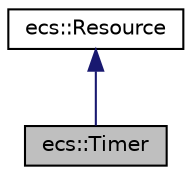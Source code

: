 digraph "ecs::Timer"
{
 // LATEX_PDF_SIZE
  edge [fontname="Helvetica",fontsize="10",labelfontname="Helvetica",labelfontsize="10"];
  node [fontname="Helvetica",fontsize="10",shape=record];
  Node1 [label="ecs::Timer",height=0.2,width=0.4,color="black", fillcolor="grey75", style="filled", fontcolor="black",tooltip="Simple timer resource."];
  Node2 -> Node1 [dir="back",color="midnightblue",fontsize="10",style="solid",fontname="Helvetica"];
  Node2 [label="ecs::Resource",height=0.2,width=0.4,color="black", fillcolor="white", style="filled",URL="$classecs_1_1_resource.html",tooltip=" "];
}
